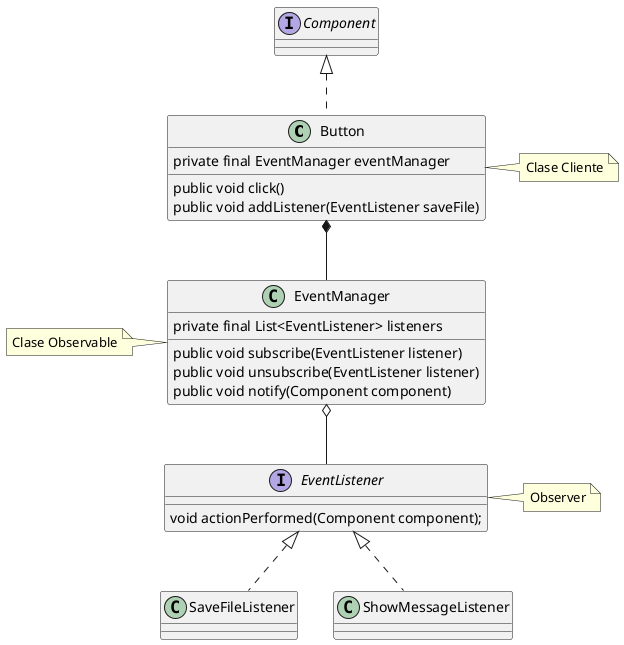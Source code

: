 @startuml
class Button implements Component {
    private final EventManager eventManager
    public void click()
    public void addListener(EventListener saveFile)
}

interface EventListener {
    void actionPerformed(Component component);
}

class SaveFileListener implements EventListener
class ShowMessageListener implements EventListener

class EventManager {
    private final List<EventListener> listeners
    public void subscribe(EventListener listener)
    public void unsubscribe(EventListener listener)
    public void notify(Component component)
}

EventManager o-- EventListener
Button *-- EventManager

note "Clase Cliente" as notecliente
Button . notecliente

note "Clase Observable" as observable
note "Observer" as observer

EventManager .l observable
EventListener . observer

@enduml
